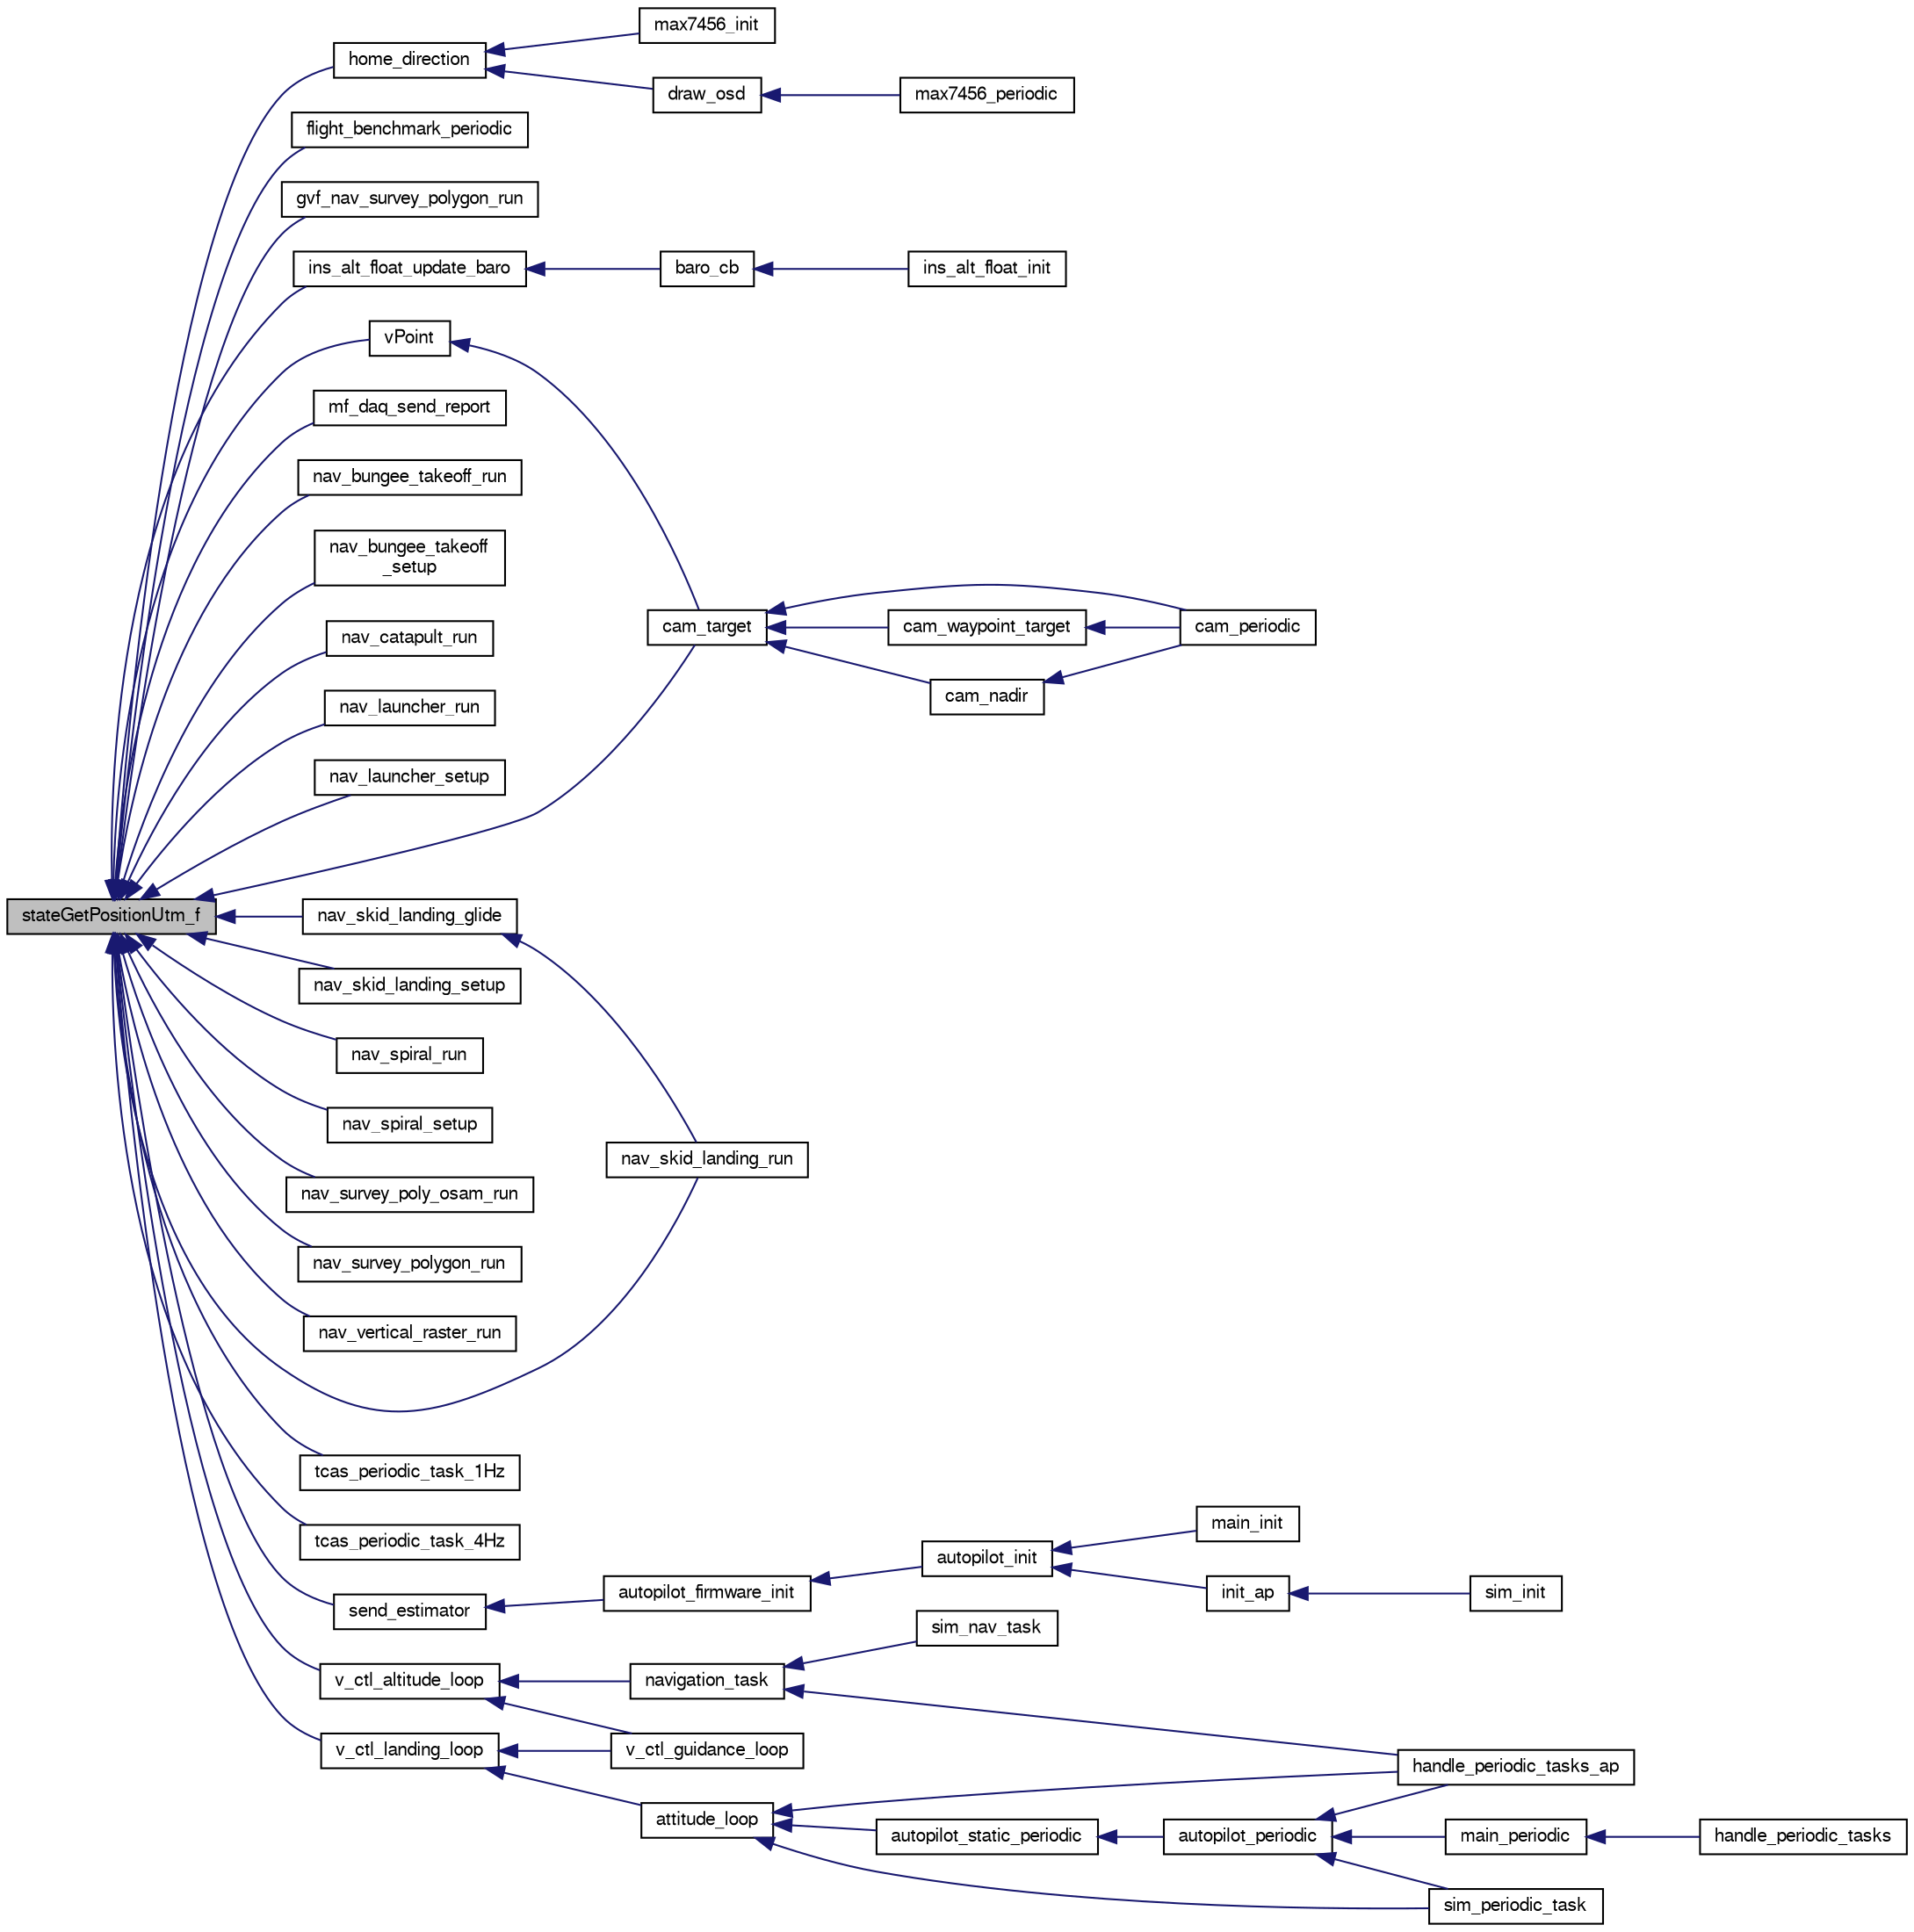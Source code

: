 digraph "stateGetPositionUtm_f"
{
  edge [fontname="FreeSans",fontsize="10",labelfontname="FreeSans",labelfontsize="10"];
  node [fontname="FreeSans",fontsize="10",shape=record];
  rankdir="LR";
  Node1 [label="stateGetPositionUtm_f",height=0.2,width=0.4,color="black", fillcolor="grey75", style="filled", fontcolor="black"];
  Node1 -> Node2 [dir="back",color="midnightblue",fontsize="10",style="solid",fontname="FreeSans"];
  Node2 [label="cam_target",height=0.2,width=0.4,color="black", fillcolor="white", style="filled",URL="$cam_8c.html#aab3da8ed719ee01699f50450b3df3b13",tooltip="Computes the right angles from target_x, target_y, target_alt. "];
  Node2 -> Node3 [dir="back",color="midnightblue",fontsize="10",style="solid",fontname="FreeSans"];
  Node3 [label="cam_nadir",height=0.2,width=0.4,color="black", fillcolor="white", style="filled",URL="$cam_8c.html#aa5c7c762b35b57ec479e6244f006c5d1",tooltip="Point straight down. "];
  Node3 -> Node4 [dir="back",color="midnightblue",fontsize="10",style="solid",fontname="FreeSans"];
  Node4 [label="cam_periodic",height=0.2,width=0.4,color="black", fillcolor="white", style="filled",URL="$cam_8h.html#a1ac78decc31cdd4c6b7584a8bf42d315",tooltip="For CAM_MODE_AC_TARGET mode. "];
  Node2 -> Node4 [dir="back",color="midnightblue",fontsize="10",style="solid",fontname="FreeSans"];
  Node2 -> Node5 [dir="back",color="midnightblue",fontsize="10",style="solid",fontname="FreeSans"];
  Node5 [label="cam_waypoint_target",height=0.2,width=0.4,color="black", fillcolor="white", style="filled",URL="$cam_8c.html#a91c2133236e62688f7acfe1ab9fe2f11"];
  Node5 -> Node4 [dir="back",color="midnightblue",fontsize="10",style="solid",fontname="FreeSans"];
  Node1 -> Node6 [dir="back",color="midnightblue",fontsize="10",style="solid",fontname="FreeSans"];
  Node6 [label="flight_benchmark_periodic",height=0.2,width=0.4,color="black", fillcolor="white", style="filled",URL="$flight__benchmark_8h.html#a42ae975c1caf0cfcf6d713897773a16a"];
  Node1 -> Node7 [dir="back",color="midnightblue",fontsize="10",style="solid",fontname="FreeSans"];
  Node7 [label="gvf_nav_survey_polygon_run",height=0.2,width=0.4,color="black", fillcolor="white", style="filled",URL="$nav__survey__polygon__gvf_8h.html#aa3432a5ccfee6c60fa8cb0b7b3e4a6e8"];
  Node1 -> Node8 [dir="back",color="midnightblue",fontsize="10",style="solid",fontname="FreeSans"];
  Node8 [label="home_direction",height=0.2,width=0.4,color="black", fillcolor="white", style="filled",URL="$max7456_8c.html#af647f85cf21dab23d18ac36c8beadd20"];
  Node8 -> Node9 [dir="back",color="midnightblue",fontsize="10",style="solid",fontname="FreeSans"];
  Node9 [label="draw_osd",height=0.2,width=0.4,color="black", fillcolor="white", style="filled",URL="$max7456_8c.html#a079837dac11983fe67050e136b0080e4"];
  Node9 -> Node10 [dir="back",color="midnightblue",fontsize="10",style="solid",fontname="FreeSans"];
  Node10 [label="max7456_periodic",height=0.2,width=0.4,color="black", fillcolor="white", style="filled",URL="$max7456_8h.html#a1d6d4401863cba472802654472781050"];
  Node8 -> Node11 [dir="back",color="midnightblue",fontsize="10",style="solid",fontname="FreeSans"];
  Node11 [label="max7456_init",height=0.2,width=0.4,color="black", fillcolor="white", style="filled",URL="$max7456_8h.html#a945116b36ac06fdbb6f4aef0c5e7f7ca"];
  Node1 -> Node12 [dir="back",color="midnightblue",fontsize="10",style="solid",fontname="FreeSans"];
  Node12 [label="ins_alt_float_update_baro",height=0.2,width=0.4,color="black", fillcolor="white", style="filled",URL="$ins__alt__float_8h.html#afb6a5cd07b6574dfb93f023aecfcec5d"];
  Node12 -> Node13 [dir="back",color="midnightblue",fontsize="10",style="solid",fontname="FreeSans"];
  Node13 [label="baro_cb",height=0.2,width=0.4,color="black", fillcolor="white", style="filled",URL="$ins__alt__float_8c.html#a92209191a3ecc53fc4adaafd0fe82933"];
  Node13 -> Node14 [dir="back",color="midnightblue",fontsize="10",style="solid",fontname="FreeSans"];
  Node14 [label="ins_alt_float_init",height=0.2,width=0.4,color="black", fillcolor="white", style="filled",URL="$ins__alt__float_8h.html#addae4691b18806ce2db90c10ef8d7274"];
  Node1 -> Node15 [dir="back",color="midnightblue",fontsize="10",style="solid",fontname="FreeSans"];
  Node15 [label="mf_daq_send_report",height=0.2,width=0.4,color="black", fillcolor="white", style="filled",URL="$meteo__france__DAQ_8h.html#a7a8ff2febc3dc7e6c36a1894755b7b8b"];
  Node1 -> Node16 [dir="back",color="midnightblue",fontsize="10",style="solid",fontname="FreeSans"];
  Node16 [label="nav_bungee_takeoff_run",height=0.2,width=0.4,color="black", fillcolor="white", style="filled",URL="$nav__bungee__takeoff_8h.html#a22d08b651b3b72cf70e44c2d9b14b6f3",tooltip="Bungee takeoff run function. "];
  Node1 -> Node17 [dir="back",color="midnightblue",fontsize="10",style="solid",fontname="FreeSans"];
  Node17 [label="nav_bungee_takeoff\l_setup",height=0.2,width=0.4,color="black", fillcolor="white", style="filled",URL="$nav__bungee__takeoff_8h.html#a81fb1ff1aa94a36356fd9ed6e2c72c61",tooltip="Initialization function. "];
  Node1 -> Node18 [dir="back",color="midnightblue",fontsize="10",style="solid",fontname="FreeSans"];
  Node18 [label="nav_catapult_run",height=0.2,width=0.4,color="black", fillcolor="white", style="filled",URL="$nav__catapult_8h.html#a6ceeaae643feab7cd0f96d7f6a538138"];
  Node1 -> Node19 [dir="back",color="midnightblue",fontsize="10",style="solid",fontname="FreeSans"];
  Node19 [label="nav_launcher_run",height=0.2,width=0.4,color="black", fillcolor="white", style="filled",URL="$nav__launcher_8h.html#ab48c9dc5c6e69f766e06e1c07e230a60"];
  Node1 -> Node20 [dir="back",color="midnightblue",fontsize="10",style="solid",fontname="FreeSans"];
  Node20 [label="nav_launcher_setup",height=0.2,width=0.4,color="black", fillcolor="white", style="filled",URL="$nav__launcher_8h.html#a1eb24d7eba288013894a92a03d442067"];
  Node1 -> Node21 [dir="back",color="midnightblue",fontsize="10",style="solid",fontname="FreeSans"];
  Node21 [label="nav_skid_landing_glide",height=0.2,width=0.4,color="black", fillcolor="white", style="filled",URL="$nav__skid__landing_8h.html#abfdda49f3569365fece4d6364b298d30"];
  Node21 -> Node22 [dir="back",color="midnightblue",fontsize="10",style="solid",fontname="FreeSans"];
  Node22 [label="nav_skid_landing_run",height=0.2,width=0.4,color="black", fillcolor="white", style="filled",URL="$nav__skid__landing_8h.html#a1da9c6326a3875826fe10de3b880f04c"];
  Node1 -> Node22 [dir="back",color="midnightblue",fontsize="10",style="solid",fontname="FreeSans"];
  Node1 -> Node23 [dir="back",color="midnightblue",fontsize="10",style="solid",fontname="FreeSans"];
  Node23 [label="nav_skid_landing_setup",height=0.2,width=0.4,color="black", fillcolor="white", style="filled",URL="$nav__skid__landing_8h.html#a2aae2c09e6529ffb6a38e840d38d86d2"];
  Node1 -> Node24 [dir="back",color="midnightblue",fontsize="10",style="solid",fontname="FreeSans"];
  Node24 [label="nav_spiral_run",height=0.2,width=0.4,color="black", fillcolor="white", style="filled",URL="$nav__spiral_8h.html#a816049b35ed5cc3424ab34f7e5ddf18a"];
  Node1 -> Node25 [dir="back",color="midnightblue",fontsize="10",style="solid",fontname="FreeSans"];
  Node25 [label="nav_spiral_setup",height=0.2,width=0.4,color="black", fillcolor="white", style="filled",URL="$nav__spiral_8h.html#a0544cbca21d745ae1ac865d6388fba5a"];
  Node1 -> Node26 [dir="back",color="midnightblue",fontsize="10",style="solid",fontname="FreeSans"];
  Node26 [label="nav_survey_poly_osam_run",height=0.2,width=0.4,color="black", fillcolor="white", style="filled",URL="$nav__survey__poly__osam_8h.html#afaeaf322fcc29fc8e54cf3b6808f0d65",tooltip="Run polygon survey. "];
  Node1 -> Node27 [dir="back",color="midnightblue",fontsize="10",style="solid",fontname="FreeSans"];
  Node27 [label="nav_survey_polygon_run",height=0.2,width=0.4,color="black", fillcolor="white", style="filled",URL="$nav__survey__polygon_8h.html#ae202d8219e79766dae10f379448f29f8",tooltip="main navigation routine. "];
  Node1 -> Node28 [dir="back",color="midnightblue",fontsize="10",style="solid",fontname="FreeSans"];
  Node28 [label="nav_vertical_raster_run",height=0.2,width=0.4,color="black", fillcolor="white", style="filled",URL="$nav__vertical__raster_8h.html#a7f0246af58992217da40eebe38f7e639"];
  Node1 -> Node29 [dir="back",color="midnightblue",fontsize="10",style="solid",fontname="FreeSans"];
  Node29 [label="send_estimator",height=0.2,width=0.4,color="black", fillcolor="white", style="filled",URL="$fixedwing_2autopilot__firmware_8c.html#ae015b1759bb416ee56b7a3a403b12985"];
  Node29 -> Node30 [dir="back",color="midnightblue",fontsize="10",style="solid",fontname="FreeSans"];
  Node30 [label="autopilot_firmware_init",height=0.2,width=0.4,color="black", fillcolor="white", style="filled",URL="$rover_2autopilot__firmware_8h.html#a2bb31e995242a89c837b4eda1d08fe57",tooltip="Init function. "];
  Node30 -> Node31 [dir="back",color="midnightblue",fontsize="10",style="solid",fontname="FreeSans"];
  Node31 [label="autopilot_init",height=0.2,width=0.4,color="black", fillcolor="white", style="filled",URL="$autopilot_8h.html#a9d3557653abfc3d4c428724b249f6d5e",tooltip="Autopilot initialization function. "];
  Node31 -> Node32 [dir="back",color="midnightblue",fontsize="10",style="solid",fontname="FreeSans"];
  Node32 [label="init_ap",height=0.2,width=0.4,color="black", fillcolor="white", style="filled",URL="$fixedwing_2main__ap_8h.html#a0913f0248fbbe56a5ec65e10e36c9f30"];
  Node32 -> Node33 [dir="back",color="midnightblue",fontsize="10",style="solid",fontname="FreeSans"];
  Node33 [label="sim_init",height=0.2,width=0.4,color="black", fillcolor="white", style="filled",URL="$sim__ap_8c.html#a739fbef2e03619a863b4d7fd8d0da157"];
  Node31 -> Node34 [dir="back",color="midnightblue",fontsize="10",style="solid",fontname="FreeSans"];
  Node34 [label="main_init",height=0.2,width=0.4,color="black", fillcolor="white", style="filled",URL="$rover_2main__ap_8h.html#a3719465edd56d2b587a6b340f29e4f90",tooltip="Main initialization. "];
  Node1 -> Node35 [dir="back",color="midnightblue",fontsize="10",style="solid",fontname="FreeSans"];
  Node35 [label="tcas_periodic_task_1Hz",height=0.2,width=0.4,color="black", fillcolor="white", style="filled",URL="$tcas_8h.html#adb2f00821358ed6ad0f366e6a2422558"];
  Node1 -> Node36 [dir="back",color="midnightblue",fontsize="10",style="solid",fontname="FreeSans"];
  Node36 [label="tcas_periodic_task_4Hz",height=0.2,width=0.4,color="black", fillcolor="white", style="filled",URL="$tcas_8h.html#aa520d855e76e58f77855603fde040497"];
  Node1 -> Node37 [dir="back",color="midnightblue",fontsize="10",style="solid",fontname="FreeSans"];
  Node37 [label="v_ctl_altitude_loop",height=0.2,width=0.4,color="black", fillcolor="white", style="filled",URL="$guidance__common_8h.html#ab78a678ff1021823256d747800db3140",tooltip="outer loop "];
  Node37 -> Node38 [dir="back",color="midnightblue",fontsize="10",style="solid",fontname="FreeSans"];
  Node38 [label="navigation_task",height=0.2,width=0.4,color="black", fillcolor="white", style="filled",URL="$fixedwing_2autopilot__static_8h.html#a79f823520ea0823e20084686978281e6",tooltip="Control loops FIXME should be somewhere else. "];
  Node38 -> Node39 [dir="back",color="midnightblue",fontsize="10",style="solid",fontname="FreeSans"];
  Node39 [label="handle_periodic_tasks_ap",height=0.2,width=0.4,color="black", fillcolor="white", style="filled",URL="$fixedwing_2main__ap_8h.html#a43fd973b44bcc2c2583cf8287048212f"];
  Node38 -> Node40 [dir="back",color="midnightblue",fontsize="10",style="solid",fontname="FreeSans"];
  Node40 [label="sim_nav_task",height=0.2,width=0.4,color="black", fillcolor="white", style="filled",URL="$sim__ap_8c.html#a8c0970e9878d0e3e3e6c5d6ff0741d4f"];
  Node37 -> Node41 [dir="back",color="midnightblue",fontsize="10",style="solid",fontname="FreeSans"];
  Node41 [label="v_ctl_guidance_loop",height=0.2,width=0.4,color="black", fillcolor="white", style="filled",URL="$fixedwing_2guidance_2guidance__v_8c.html#a7fe0d6e838155d9c38c8cf8a8413cf21",tooltip="General guidance logic This will call the proper control loops according to the sub-modes. "];
  Node1 -> Node42 [dir="back",color="midnightblue",fontsize="10",style="solid",fontname="FreeSans"];
  Node42 [label="v_ctl_landing_loop",height=0.2,width=0.4,color="black", fillcolor="white", style="filled",URL="$fixedwing_2guidance_2guidance__v_8c.html#a130f49d9941f156bb04aa94122b167d0"];
  Node42 -> Node43 [dir="back",color="midnightblue",fontsize="10",style="solid",fontname="FreeSans"];
  Node43 [label="attitude_loop",height=0.2,width=0.4,color="black", fillcolor="white", style="filled",URL="$fixedwing_2autopilot__static_8h.html#a315546d9034361bbc6970b3792dc8b67"];
  Node43 -> Node44 [dir="back",color="midnightblue",fontsize="10",style="solid",fontname="FreeSans"];
  Node44 [label="autopilot_static_periodic",height=0.2,width=0.4,color="black", fillcolor="white", style="filled",URL="$rotorcraft_2autopilot__static_8h.html#a81ff7c3a0611cb76bfbd35fc817070d6"];
  Node44 -> Node45 [dir="back",color="midnightblue",fontsize="10",style="solid",fontname="FreeSans"];
  Node45 [label="autopilot_periodic",height=0.2,width=0.4,color="black", fillcolor="white", style="filled",URL="$autopilot_8h.html#a1914661233fbbed6c2ee653b99757652",tooltip="Autopilot periodic call at PERIODIC_FREQUENCY. "];
  Node45 -> Node39 [dir="back",color="midnightblue",fontsize="10",style="solid",fontname="FreeSans"];
  Node45 -> Node46 [dir="back",color="midnightblue",fontsize="10",style="solid",fontname="FreeSans"];
  Node46 [label="main_periodic",height=0.2,width=0.4,color="black", fillcolor="white", style="filled",URL="$rover_2main__ap_8h.html#a81249e4ef19b8766982a6fe272d89bae"];
  Node46 -> Node47 [dir="back",color="midnightblue",fontsize="10",style="solid",fontname="FreeSans"];
  Node47 [label="handle_periodic_tasks",height=0.2,width=0.4,color="black", fillcolor="white", style="filled",URL="$rover_2main__ap_8h.html#ab79bb049ce85bf2ed3a75c6b12c02bcb"];
  Node45 -> Node48 [dir="back",color="midnightblue",fontsize="10",style="solid",fontname="FreeSans"];
  Node48 [label="sim_periodic_task",height=0.2,width=0.4,color="black", fillcolor="white", style="filled",URL="$sim__ap_8c.html#a4f982dacbb35ccfc3e0fcaa64156a2a0"];
  Node43 -> Node39 [dir="back",color="midnightblue",fontsize="10",style="solid",fontname="FreeSans"];
  Node43 -> Node48 [dir="back",color="midnightblue",fontsize="10",style="solid",fontname="FreeSans"];
  Node42 -> Node41 [dir="back",color="midnightblue",fontsize="10",style="solid",fontname="FreeSans"];
  Node1 -> Node49 [dir="back",color="midnightblue",fontsize="10",style="solid",fontname="FreeSans"];
  Node49 [label="vPoint",height=0.2,width=0.4,color="black", fillcolor="white", style="filled",URL="$point_8h.html#a3317a3a368f54d6c89acfbbaa49b4ed2"];
  Node49 -> Node2 [dir="back",color="midnightblue",fontsize="10",style="solid",fontname="FreeSans"];
}
